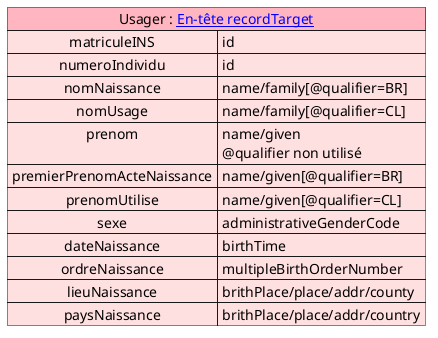 @startuml


map "Usager : [[contenu_dossier_entete_cda.html En-tête recordTarget]]" as Usager #back:IMPLEMENTATION;header:LightPink {
    matriculeINS => id
    numeroIndividu => id
    nomNaissance => name/family[@qualifier=BR]
    nomUsage => name/family[@qualifier=CL]
    prenom => name/given \n@qualifier non utilisé
    premierPrenomActeNaissance  => name/given[@qualifier=BR]
    prenomUtilise => name/given[@qualifier=CL]
    sexe => administrativeGenderCode
    dateNaissance => birthTime
    ordreNaissance => multipleBirthOrderNumber
    lieuNaissance => brithPlace/place/addr/county
    paysNaissance => brithPlace/place/addr/country
}

@enduml